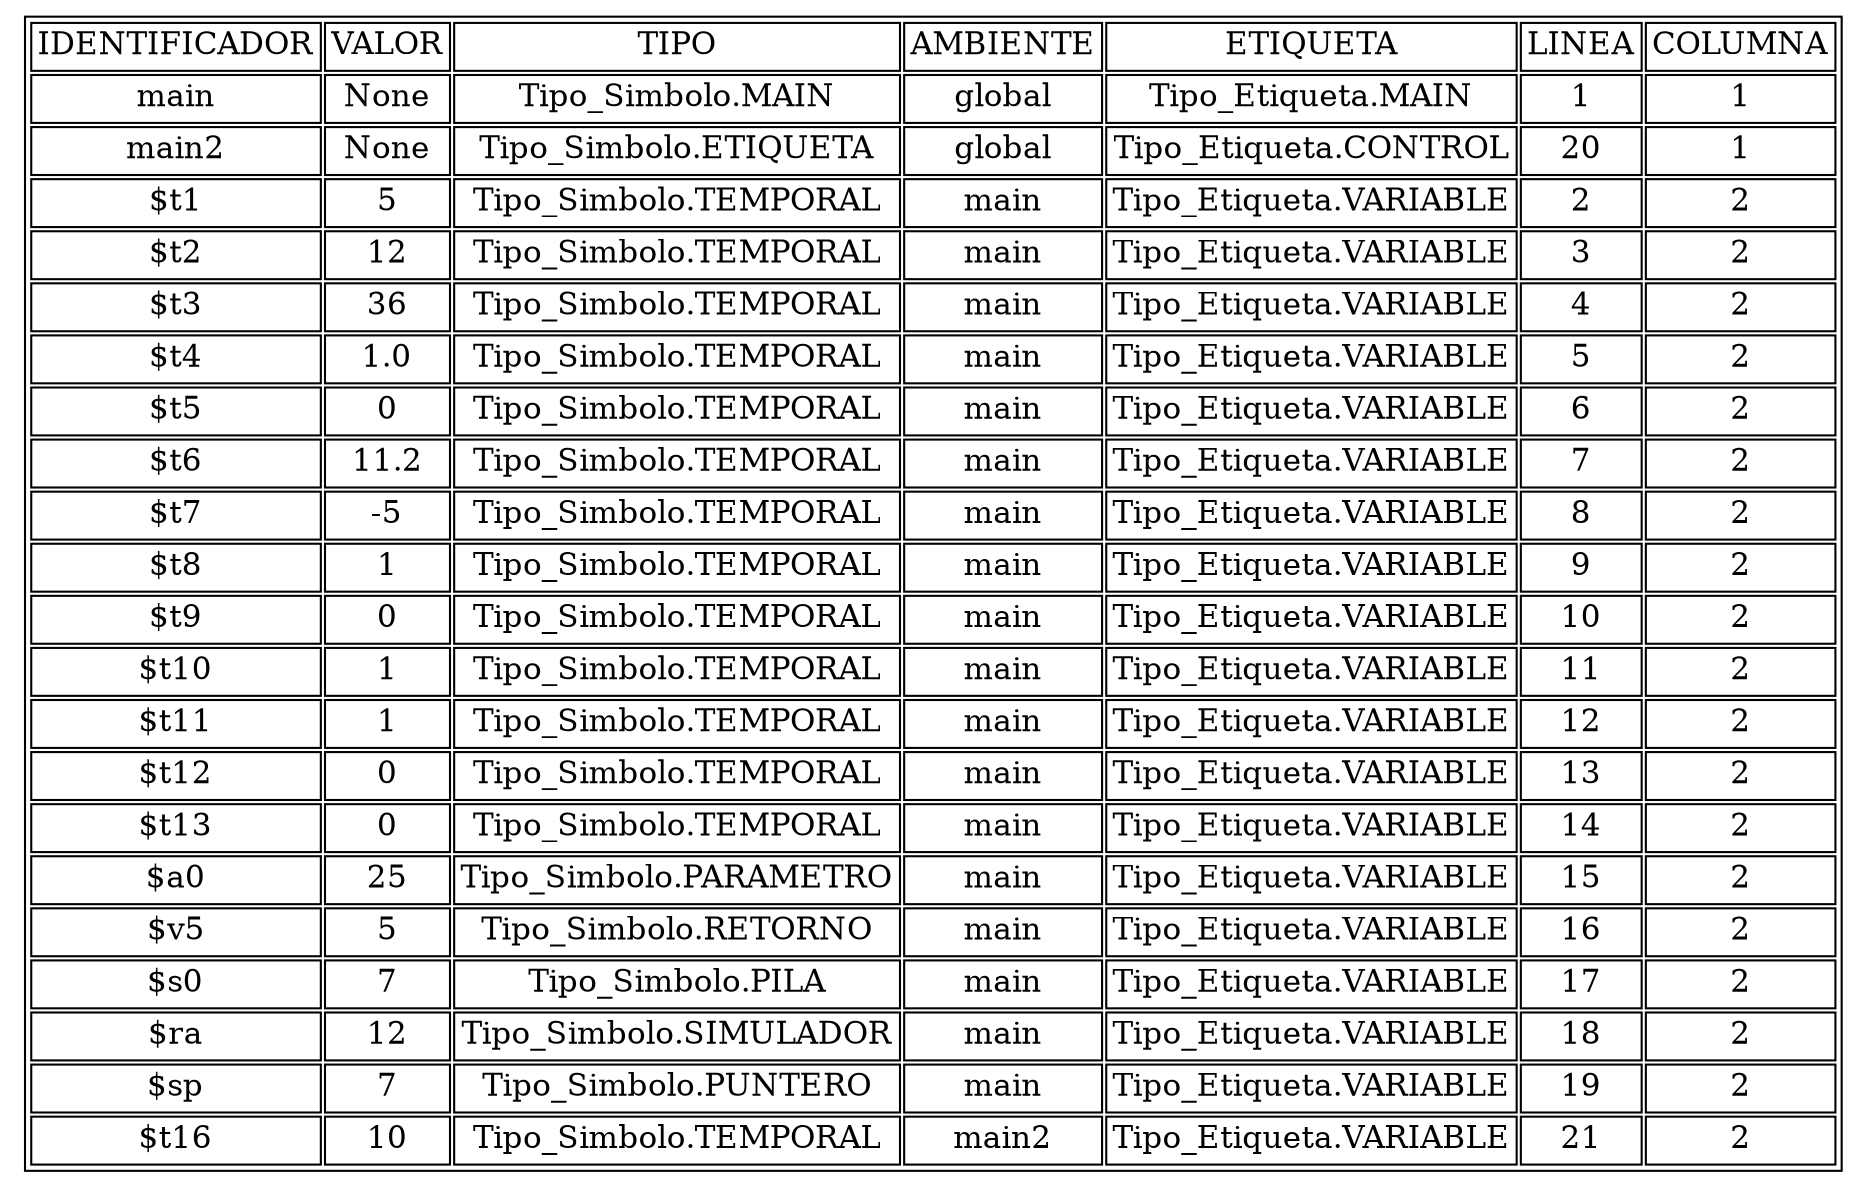 digraph tabla{
graph [ratio=fill];node [label="\N", fontsize=15, shape=plaintext];
graph [bb="0,0,352,154"];
arset [label=<<TABLE ALIGN="LEFT">
<TR><TD>IDENTIFICADOR</TD><TD>VALOR</TD><TD>TIPO</TD><TD>AMBIENTE</TD><TD>ETIQUETA</TD><TD>LINEA</TD><TD>COLUMNA</TD></TR>
<TR><TD>main</TD><TD>None</TD><TD>Tipo_Simbolo.MAIN</TD><TD>global</TD><TD>Tipo_Etiqueta.MAIN</TD><TD>1</TD><TD>1</TD></TR>
<TR><TD>main2</TD><TD>None</TD><TD>Tipo_Simbolo.ETIQUETA</TD><TD>global</TD><TD>Tipo_Etiqueta.CONTROL</TD><TD>20</TD><TD>1</TD></TR>
<TR><TD>$t1</TD><TD>5</TD><TD>Tipo_Simbolo.TEMPORAL</TD><TD>main</TD><TD>Tipo_Etiqueta.VARIABLE</TD><TD>2</TD><TD>2</TD></TR>
<TR><TD>$t2</TD><TD>12</TD><TD>Tipo_Simbolo.TEMPORAL</TD><TD>main</TD><TD>Tipo_Etiqueta.VARIABLE</TD><TD>3</TD><TD>2</TD></TR>
<TR><TD>$t3</TD><TD>36</TD><TD>Tipo_Simbolo.TEMPORAL</TD><TD>main</TD><TD>Tipo_Etiqueta.VARIABLE</TD><TD>4</TD><TD>2</TD></TR>
<TR><TD>$t4</TD><TD>1.0</TD><TD>Tipo_Simbolo.TEMPORAL</TD><TD>main</TD><TD>Tipo_Etiqueta.VARIABLE</TD><TD>5</TD><TD>2</TD></TR>
<TR><TD>$t5</TD><TD>0</TD><TD>Tipo_Simbolo.TEMPORAL</TD><TD>main</TD><TD>Tipo_Etiqueta.VARIABLE</TD><TD>6</TD><TD>2</TD></TR>
<TR><TD>$t6</TD><TD>11.2</TD><TD>Tipo_Simbolo.TEMPORAL</TD><TD>main</TD><TD>Tipo_Etiqueta.VARIABLE</TD><TD>7</TD><TD>2</TD></TR>
<TR><TD>$t7</TD><TD>-5</TD><TD>Tipo_Simbolo.TEMPORAL</TD><TD>main</TD><TD>Tipo_Etiqueta.VARIABLE</TD><TD>8</TD><TD>2</TD></TR>
<TR><TD>$t8</TD><TD>1</TD><TD>Tipo_Simbolo.TEMPORAL</TD><TD>main</TD><TD>Tipo_Etiqueta.VARIABLE</TD><TD>9</TD><TD>2</TD></TR>
<TR><TD>$t9</TD><TD>0</TD><TD>Tipo_Simbolo.TEMPORAL</TD><TD>main</TD><TD>Tipo_Etiqueta.VARIABLE</TD><TD>10</TD><TD>2</TD></TR>
<TR><TD>$t10</TD><TD>1</TD><TD>Tipo_Simbolo.TEMPORAL</TD><TD>main</TD><TD>Tipo_Etiqueta.VARIABLE</TD><TD>11</TD><TD>2</TD></TR>
<TR><TD>$t11</TD><TD>1</TD><TD>Tipo_Simbolo.TEMPORAL</TD><TD>main</TD><TD>Tipo_Etiqueta.VARIABLE</TD><TD>12</TD><TD>2</TD></TR>
<TR><TD>$t12</TD><TD>0</TD><TD>Tipo_Simbolo.TEMPORAL</TD><TD>main</TD><TD>Tipo_Etiqueta.VARIABLE</TD><TD>13</TD><TD>2</TD></TR>
<TR><TD>$t13</TD><TD>0</TD><TD>Tipo_Simbolo.TEMPORAL</TD><TD>main</TD><TD>Tipo_Etiqueta.VARIABLE</TD><TD>14</TD><TD>2</TD></TR>
<TR><TD>$a0</TD><TD>25</TD><TD>Tipo_Simbolo.PARAMETRO</TD><TD>main</TD><TD>Tipo_Etiqueta.VARIABLE</TD><TD>15</TD><TD>2</TD></TR>
<TR><TD>$v5</TD><TD>5</TD><TD>Tipo_Simbolo.RETORNO</TD><TD>main</TD><TD>Tipo_Etiqueta.VARIABLE</TD><TD>16</TD><TD>2</TD></TR>
<TR><TD>$s0</TD><TD>7</TD><TD>Tipo_Simbolo.PILA</TD><TD>main</TD><TD>Tipo_Etiqueta.VARIABLE</TD><TD>17</TD><TD>2</TD></TR>
<TR><TD>$ra</TD><TD>12</TD><TD>Tipo_Simbolo.SIMULADOR</TD><TD>main</TD><TD>Tipo_Etiqueta.VARIABLE</TD><TD>18</TD><TD>2</TD></TR>
<TR><TD>$sp</TD><TD>7</TD><TD>Tipo_Simbolo.PUNTERO</TD><TD>main</TD><TD>Tipo_Etiqueta.VARIABLE</TD><TD>19</TD><TD>2</TD></TR>
<TR><TD>$t16</TD><TD>10</TD><TD>Tipo_Simbolo.TEMPORAL</TD><TD>main2</TD><TD>Tipo_Etiqueta.VARIABLE</TD><TD>21</TD><TD>2</TD></TR>
</TABLE>
>, ];
}